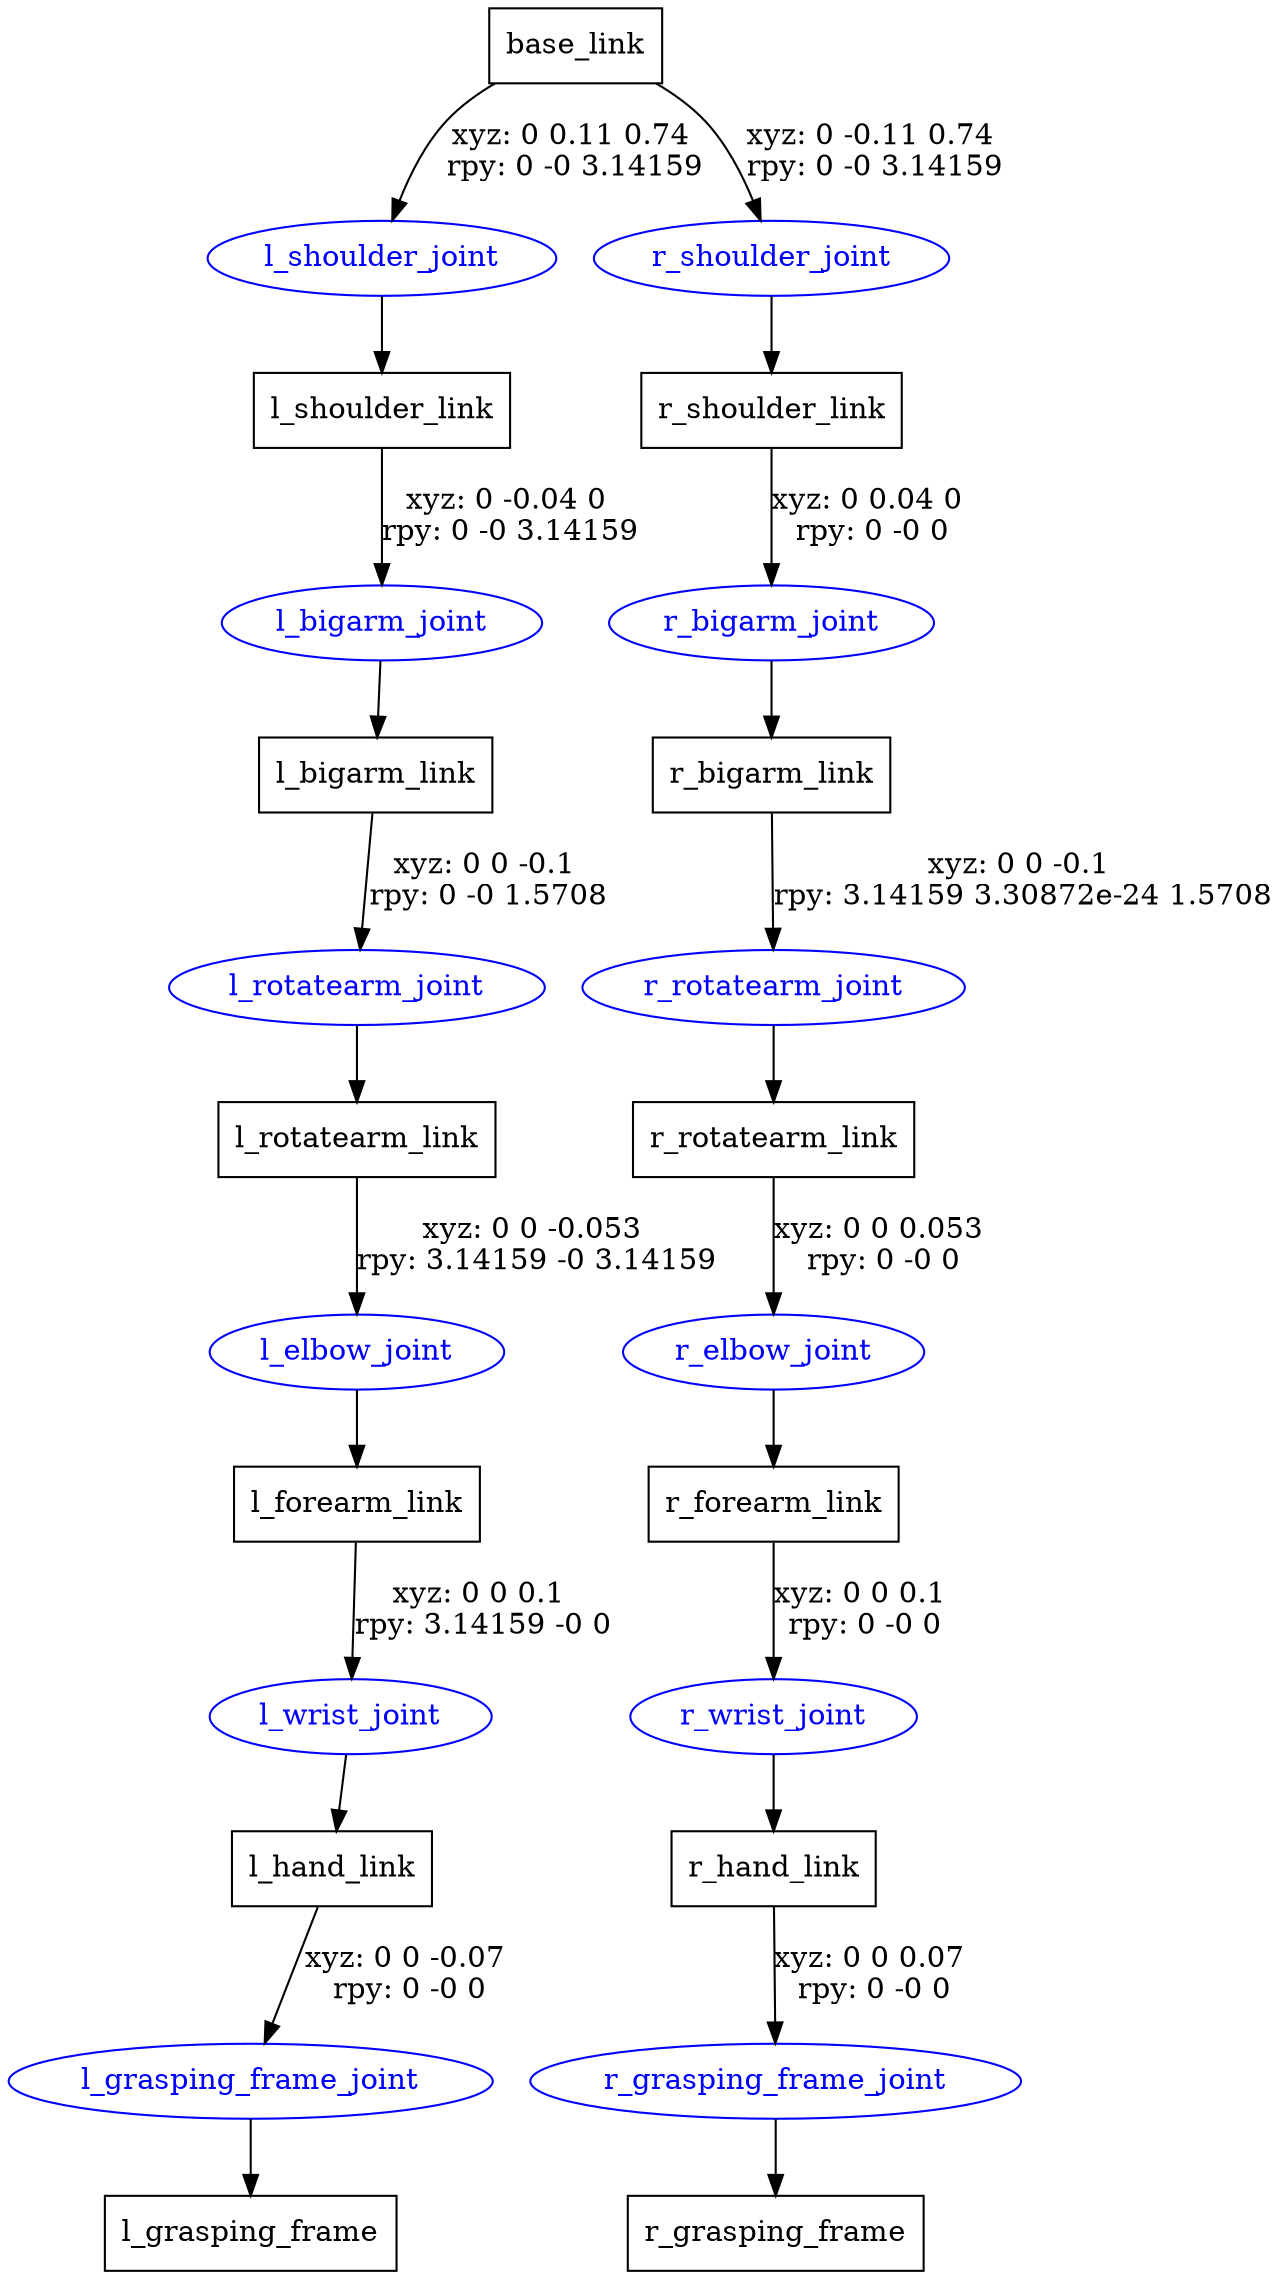 digraph G {
node [shape=box];
"base_link" [label="base_link"];
"l_shoulder_link" [label="l_shoulder_link"];
"l_bigarm_link" [label="l_bigarm_link"];
"l_rotatearm_link" [label="l_rotatearm_link"];
"l_forearm_link" [label="l_forearm_link"];
"l_hand_link" [label="l_hand_link"];
"l_grasping_frame" [label="l_grasping_frame"];
"r_shoulder_link" [label="r_shoulder_link"];
"r_bigarm_link" [label="r_bigarm_link"];
"r_rotatearm_link" [label="r_rotatearm_link"];
"r_forearm_link" [label="r_forearm_link"];
"r_hand_link" [label="r_hand_link"];
"r_grasping_frame" [label="r_grasping_frame"];
node [shape=ellipse, color=blue, fontcolor=blue];
"base_link" -> "l_shoulder_joint" [label="xyz: 0 0.11 0.74 \nrpy: 0 -0 3.14159"]
"l_shoulder_joint" -> "l_shoulder_link"
"l_shoulder_link" -> "l_bigarm_joint" [label="xyz: 0 -0.04 0 \nrpy: 0 -0 3.14159"]
"l_bigarm_joint" -> "l_bigarm_link"
"l_bigarm_link" -> "l_rotatearm_joint" [label="xyz: 0 0 -0.1 \nrpy: 0 -0 1.5708"]
"l_rotatearm_joint" -> "l_rotatearm_link"
"l_rotatearm_link" -> "l_elbow_joint" [label="xyz: 0 0 -0.053 \nrpy: 3.14159 -0 3.14159"]
"l_elbow_joint" -> "l_forearm_link"
"l_forearm_link" -> "l_wrist_joint" [label="xyz: 0 0 0.1 \nrpy: 3.14159 -0 0"]
"l_wrist_joint" -> "l_hand_link"
"l_hand_link" -> "l_grasping_frame_joint" [label="xyz: 0 0 -0.07 \nrpy: 0 -0 0"]
"l_grasping_frame_joint" -> "l_grasping_frame"
"base_link" -> "r_shoulder_joint" [label="xyz: 0 -0.11 0.74 \nrpy: 0 -0 3.14159"]
"r_shoulder_joint" -> "r_shoulder_link"
"r_shoulder_link" -> "r_bigarm_joint" [label="xyz: 0 0.04 0 \nrpy: 0 -0 0"]
"r_bigarm_joint" -> "r_bigarm_link"
"r_bigarm_link" -> "r_rotatearm_joint" [label="xyz: 0 0 -0.1 \nrpy: 3.14159 3.30872e-24 1.5708"]
"r_rotatearm_joint" -> "r_rotatearm_link"
"r_rotatearm_link" -> "r_elbow_joint" [label="xyz: 0 0 0.053 \nrpy: 0 -0 0"]
"r_elbow_joint" -> "r_forearm_link"
"r_forearm_link" -> "r_wrist_joint" [label="xyz: 0 0 0.1 \nrpy: 0 -0 0"]
"r_wrist_joint" -> "r_hand_link"
"r_hand_link" -> "r_grasping_frame_joint" [label="xyz: 0 0 0.07 \nrpy: 0 -0 0"]
"r_grasping_frame_joint" -> "r_grasping_frame"
}
